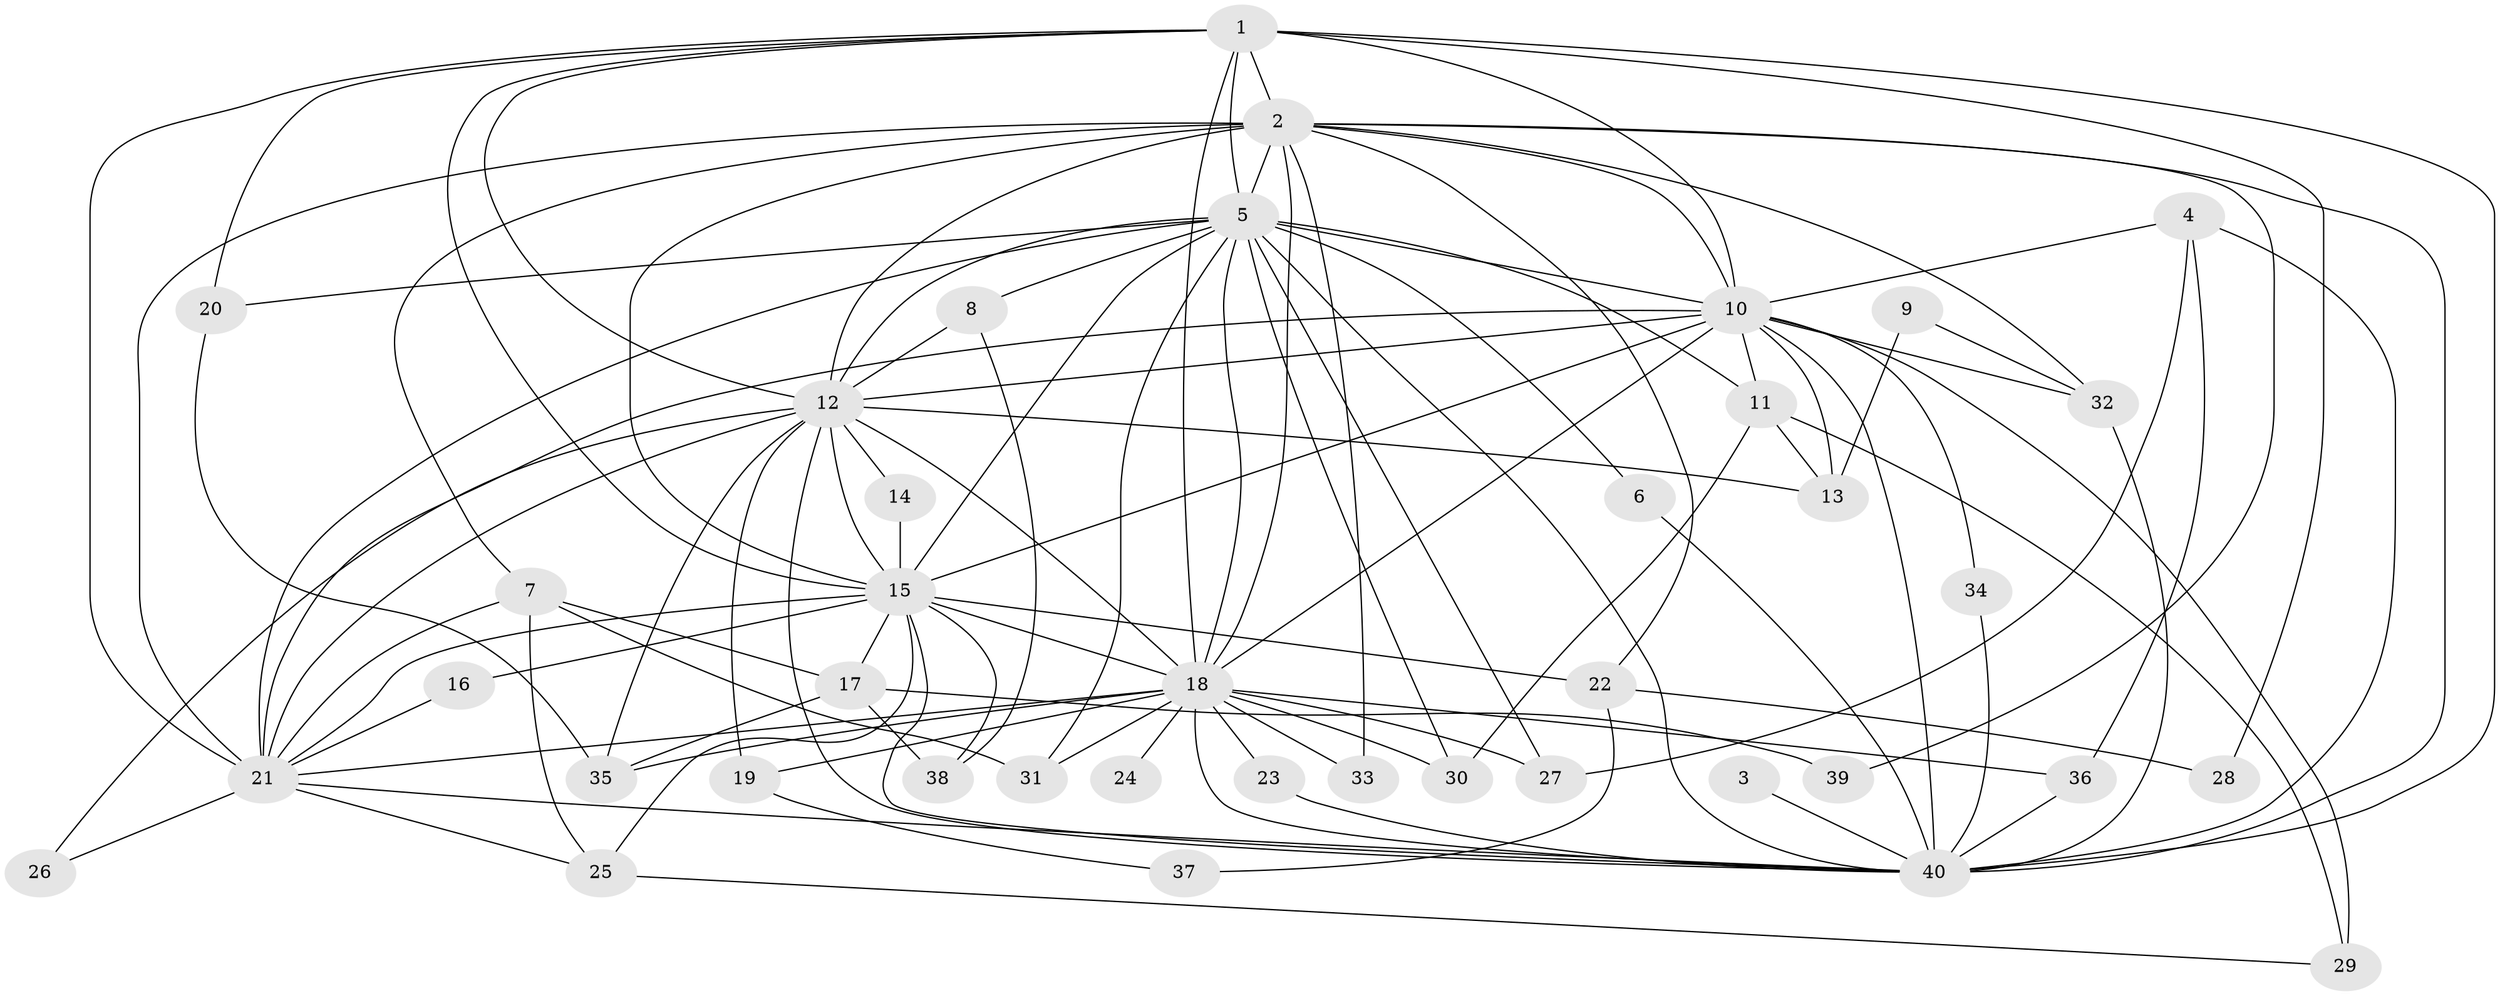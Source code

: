 // original degree distribution, {17: 0.030303030303030304, 13: 0.015151515151515152, 14: 0.045454545454545456, 20: 0.015151515151515152, 19: 0.015151515151515152, 21: 0.015151515151515152, 16: 0.015151515151515152, 2: 0.5151515151515151, 4: 0.10606060606060606, 3: 0.16666666666666666, 5: 0.06060606060606061}
// Generated by graph-tools (version 1.1) at 2025/36/03/04/25 23:36:33]
// undirected, 40 vertices, 107 edges
graph export_dot {
  node [color=gray90,style=filled];
  1;
  2;
  3;
  4;
  5;
  6;
  7;
  8;
  9;
  10;
  11;
  12;
  13;
  14;
  15;
  16;
  17;
  18;
  19;
  20;
  21;
  22;
  23;
  24;
  25;
  26;
  27;
  28;
  29;
  30;
  31;
  32;
  33;
  34;
  35;
  36;
  37;
  38;
  39;
  40;
  1 -- 2 [weight=2.0];
  1 -- 5 [weight=1.0];
  1 -- 10 [weight=1.0];
  1 -- 12 [weight=1.0];
  1 -- 15 [weight=1.0];
  1 -- 18 [weight=1.0];
  1 -- 20 [weight=1.0];
  1 -- 21 [weight=1.0];
  1 -- 28 [weight=1.0];
  1 -- 40 [weight=2.0];
  2 -- 5 [weight=3.0];
  2 -- 7 [weight=1.0];
  2 -- 10 [weight=2.0];
  2 -- 12 [weight=3.0];
  2 -- 15 [weight=2.0];
  2 -- 18 [weight=2.0];
  2 -- 21 [weight=3.0];
  2 -- 22 [weight=2.0];
  2 -- 32 [weight=1.0];
  2 -- 33 [weight=2.0];
  2 -- 39 [weight=1.0];
  2 -- 40 [weight=2.0];
  3 -- 40 [weight=1.0];
  4 -- 10 [weight=1.0];
  4 -- 27 [weight=1.0];
  4 -- 36 [weight=1.0];
  4 -- 40 [weight=1.0];
  5 -- 6 [weight=1.0];
  5 -- 8 [weight=1.0];
  5 -- 10 [weight=1.0];
  5 -- 11 [weight=1.0];
  5 -- 12 [weight=1.0];
  5 -- 15 [weight=1.0];
  5 -- 18 [weight=1.0];
  5 -- 20 [weight=1.0];
  5 -- 21 [weight=1.0];
  5 -- 27 [weight=1.0];
  5 -- 30 [weight=1.0];
  5 -- 31 [weight=1.0];
  5 -- 40 [weight=1.0];
  6 -- 40 [weight=1.0];
  7 -- 17 [weight=1.0];
  7 -- 21 [weight=1.0];
  7 -- 25 [weight=1.0];
  7 -- 31 [weight=1.0];
  8 -- 12 [weight=1.0];
  8 -- 38 [weight=1.0];
  9 -- 13 [weight=1.0];
  9 -- 32 [weight=1.0];
  10 -- 11 [weight=1.0];
  10 -- 12 [weight=1.0];
  10 -- 13 [weight=1.0];
  10 -- 15 [weight=2.0];
  10 -- 18 [weight=1.0];
  10 -- 21 [weight=1.0];
  10 -- 29 [weight=1.0];
  10 -- 32 [weight=1.0];
  10 -- 34 [weight=1.0];
  10 -- 40 [weight=1.0];
  11 -- 13 [weight=1.0];
  11 -- 29 [weight=1.0];
  11 -- 30 [weight=1.0];
  12 -- 13 [weight=1.0];
  12 -- 14 [weight=1.0];
  12 -- 15 [weight=2.0];
  12 -- 18 [weight=1.0];
  12 -- 19 [weight=2.0];
  12 -- 21 [weight=1.0];
  12 -- 26 [weight=2.0];
  12 -- 35 [weight=1.0];
  12 -- 40 [weight=1.0];
  14 -- 15 [weight=1.0];
  15 -- 16 [weight=1.0];
  15 -- 17 [weight=1.0];
  15 -- 18 [weight=1.0];
  15 -- 21 [weight=1.0];
  15 -- 22 [weight=1.0];
  15 -- 25 [weight=1.0];
  15 -- 38 [weight=1.0];
  15 -- 40 [weight=1.0];
  16 -- 21 [weight=1.0];
  17 -- 35 [weight=1.0];
  17 -- 38 [weight=1.0];
  17 -- 39 [weight=1.0];
  18 -- 19 [weight=1.0];
  18 -- 21 [weight=1.0];
  18 -- 23 [weight=1.0];
  18 -- 24 [weight=1.0];
  18 -- 27 [weight=1.0];
  18 -- 30 [weight=1.0];
  18 -- 31 [weight=1.0];
  18 -- 33 [weight=1.0];
  18 -- 35 [weight=1.0];
  18 -- 36 [weight=1.0];
  18 -- 40 [weight=2.0];
  19 -- 37 [weight=1.0];
  20 -- 35 [weight=1.0];
  21 -- 25 [weight=1.0];
  21 -- 26 [weight=1.0];
  21 -- 40 [weight=1.0];
  22 -- 28 [weight=1.0];
  22 -- 37 [weight=1.0];
  23 -- 40 [weight=1.0];
  25 -- 29 [weight=1.0];
  32 -- 40 [weight=1.0];
  34 -- 40 [weight=1.0];
  36 -- 40 [weight=1.0];
}
